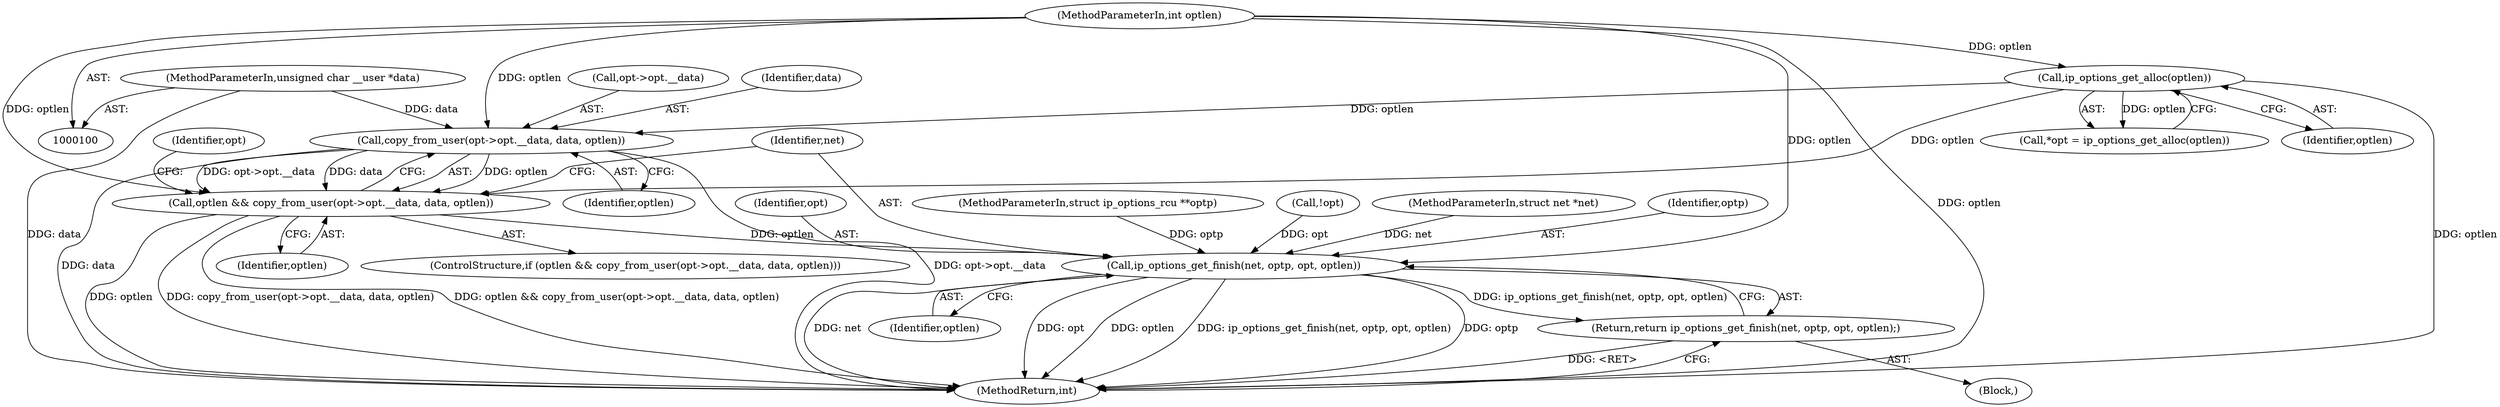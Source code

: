 digraph "0_linux_f6d8bd051c391c1c0458a30b2a7abcd939329259_20@API" {
"1000120" [label="(Call,copy_from_user(opt->opt.__data, data, optlen))"];
"1000103" [label="(MethodParameterIn,unsigned char __user *data)"];
"1000109" [label="(Call,ip_options_get_alloc(optlen))"];
"1000104" [label="(MethodParameterIn,int optlen)"];
"1000118" [label="(Call,optlen && copy_from_user(opt->opt.__data, data, optlen))"];
"1000135" [label="(Call,ip_options_get_finish(net, optp, opt, optlen))"];
"1000134" [label="(Return,return ip_options_get_finish(net, optp, opt, optlen);)"];
"1000135" [label="(Call,ip_options_get_finish(net, optp, opt, optlen))"];
"1000119" [label="(Identifier,optlen)"];
"1000104" [label="(MethodParameterIn,int optlen)"];
"1000138" [label="(Identifier,opt)"];
"1000103" [label="(MethodParameterIn,unsigned char __user *data)"];
"1000127" [label="(Identifier,optlen)"];
"1000130" [label="(Identifier,opt)"];
"1000109" [label="(Call,ip_options_get_alloc(optlen))"];
"1000107" [label="(Call,*opt = ip_options_get_alloc(optlen))"];
"1000136" [label="(Identifier,net)"];
"1000140" [label="(MethodReturn,int)"];
"1000134" [label="(Return,return ip_options_get_finish(net, optp, opt, optlen);)"];
"1000121" [label="(Call,opt->opt.__data)"];
"1000110" [label="(Identifier,optlen)"];
"1000102" [label="(MethodParameterIn,struct ip_options_rcu **optp)"];
"1000112" [label="(Call,!opt)"];
"1000126" [label="(Identifier,data)"];
"1000101" [label="(MethodParameterIn,struct net *net)"];
"1000105" [label="(Block,)"];
"1000139" [label="(Identifier,optlen)"];
"1000120" [label="(Call,copy_from_user(opt->opt.__data, data, optlen))"];
"1000118" [label="(Call,optlen && copy_from_user(opt->opt.__data, data, optlen))"];
"1000137" [label="(Identifier,optp)"];
"1000117" [label="(ControlStructure,if (optlen && copy_from_user(opt->opt.__data, data, optlen)))"];
"1000120" -> "1000118"  [label="AST: "];
"1000120" -> "1000127"  [label="CFG: "];
"1000121" -> "1000120"  [label="AST: "];
"1000126" -> "1000120"  [label="AST: "];
"1000127" -> "1000120"  [label="AST: "];
"1000118" -> "1000120"  [label="CFG: "];
"1000120" -> "1000140"  [label="DDG: data"];
"1000120" -> "1000140"  [label="DDG: opt->opt.__data"];
"1000120" -> "1000118"  [label="DDG: optlen"];
"1000120" -> "1000118"  [label="DDG: opt->opt.__data"];
"1000120" -> "1000118"  [label="DDG: data"];
"1000103" -> "1000120"  [label="DDG: data"];
"1000109" -> "1000120"  [label="DDG: optlen"];
"1000104" -> "1000120"  [label="DDG: optlen"];
"1000103" -> "1000100"  [label="AST: "];
"1000103" -> "1000140"  [label="DDG: data"];
"1000109" -> "1000107"  [label="AST: "];
"1000109" -> "1000110"  [label="CFG: "];
"1000110" -> "1000109"  [label="AST: "];
"1000107" -> "1000109"  [label="CFG: "];
"1000109" -> "1000140"  [label="DDG: optlen"];
"1000109" -> "1000107"  [label="DDG: optlen"];
"1000104" -> "1000109"  [label="DDG: optlen"];
"1000109" -> "1000118"  [label="DDG: optlen"];
"1000104" -> "1000100"  [label="AST: "];
"1000104" -> "1000140"  [label="DDG: optlen"];
"1000104" -> "1000118"  [label="DDG: optlen"];
"1000104" -> "1000135"  [label="DDG: optlen"];
"1000118" -> "1000117"  [label="AST: "];
"1000118" -> "1000119"  [label="CFG: "];
"1000119" -> "1000118"  [label="AST: "];
"1000130" -> "1000118"  [label="CFG: "];
"1000136" -> "1000118"  [label="CFG: "];
"1000118" -> "1000140"  [label="DDG: optlen && copy_from_user(opt->opt.__data, data, optlen)"];
"1000118" -> "1000140"  [label="DDG: optlen"];
"1000118" -> "1000140"  [label="DDG: copy_from_user(opt->opt.__data, data, optlen)"];
"1000118" -> "1000135"  [label="DDG: optlen"];
"1000135" -> "1000134"  [label="AST: "];
"1000135" -> "1000139"  [label="CFG: "];
"1000136" -> "1000135"  [label="AST: "];
"1000137" -> "1000135"  [label="AST: "];
"1000138" -> "1000135"  [label="AST: "];
"1000139" -> "1000135"  [label="AST: "];
"1000134" -> "1000135"  [label="CFG: "];
"1000135" -> "1000140"  [label="DDG: net"];
"1000135" -> "1000140"  [label="DDG: opt"];
"1000135" -> "1000140"  [label="DDG: optlen"];
"1000135" -> "1000140"  [label="DDG: ip_options_get_finish(net, optp, opt, optlen)"];
"1000135" -> "1000140"  [label="DDG: optp"];
"1000135" -> "1000134"  [label="DDG: ip_options_get_finish(net, optp, opt, optlen)"];
"1000101" -> "1000135"  [label="DDG: net"];
"1000102" -> "1000135"  [label="DDG: optp"];
"1000112" -> "1000135"  [label="DDG: opt"];
"1000134" -> "1000105"  [label="AST: "];
"1000140" -> "1000134"  [label="CFG: "];
"1000134" -> "1000140"  [label="DDG: <RET>"];
}
